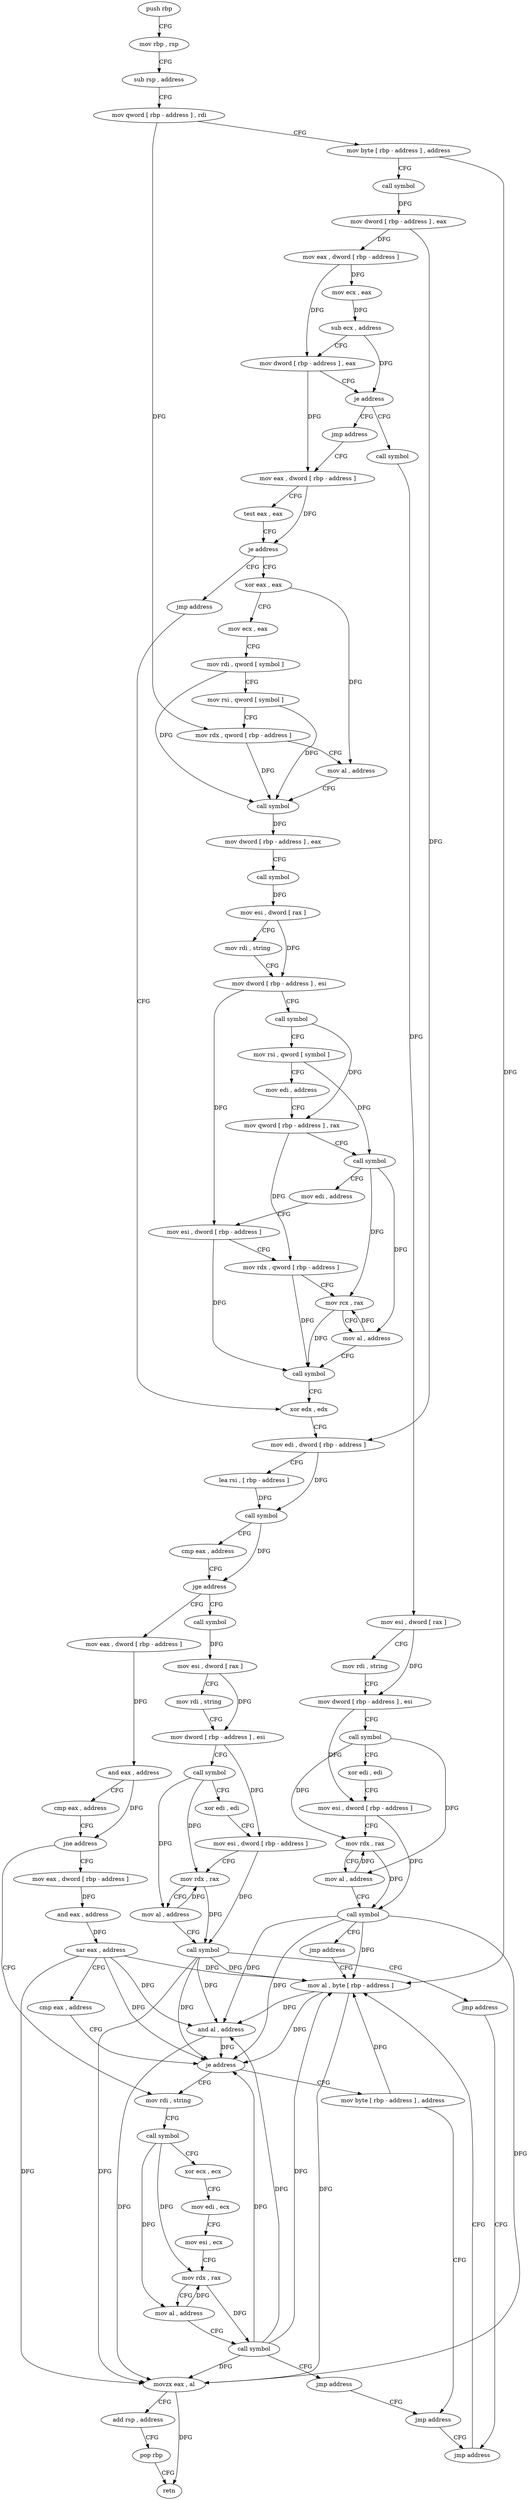 digraph "func" {
"4213776" [label = "push rbp" ]
"4213777" [label = "mov rbp , rsp" ]
"4213780" [label = "sub rsp , address" ]
"4213784" [label = "mov qword [ rbp - address ] , rdi" ]
"4213788" [label = "mov byte [ rbp - address ] , address" ]
"4213792" [label = "call symbol" ]
"4213797" [label = "mov dword [ rbp - address ] , eax" ]
"4213800" [label = "mov eax , dword [ rbp - address ]" ]
"4213803" [label = "mov ecx , eax" ]
"4213805" [label = "sub ecx , address" ]
"4213808" [label = "mov dword [ rbp - address ] , eax" ]
"4213811" [label = "je address" ]
"4213838" [label = "call symbol" ]
"4213817" [label = "jmp address" ]
"4213843" [label = "mov esi , dword [ rax ]" ]
"4213845" [label = "mov rdi , string" ]
"4213855" [label = "mov dword [ rbp - address ] , esi" ]
"4213858" [label = "call symbol" ]
"4213863" [label = "xor edi , edi" ]
"4213865" [label = "mov esi , dword [ rbp - address ]" ]
"4213868" [label = "mov rdx , rax" ]
"4213871" [label = "mov al , address" ]
"4213873" [label = "call symbol" ]
"4213878" [label = "jmp address" ]
"4214139" [label = "mov al , byte [ rbp - address ]" ]
"4213822" [label = "mov eax , dword [ rbp - address ]" ]
"4214142" [label = "and al , address" ]
"4214144" [label = "movzx eax , al" ]
"4214147" [label = "add rsp , address" ]
"4214151" [label = "pop rbp" ]
"4214152" [label = "retn" ]
"4213825" [label = "test eax , eax" ]
"4213827" [label = "je address" ]
"4213883" [label = "xor eax , eax" ]
"4213833" [label = "jmp address" ]
"4213885" [label = "mov ecx , eax" ]
"4213887" [label = "mov rdi , qword [ symbol ]" ]
"4213895" [label = "mov rsi , qword [ symbol ]" ]
"4213903" [label = "mov rdx , qword [ rbp - address ]" ]
"4213907" [label = "mov al , address" ]
"4213909" [label = "call symbol" ]
"4213914" [label = "mov dword [ rbp - address ] , eax" ]
"4213917" [label = "call symbol" ]
"4213922" [label = "mov esi , dword [ rax ]" ]
"4213924" [label = "mov rdi , string" ]
"4213934" [label = "mov dword [ rbp - address ] , esi" ]
"4213937" [label = "call symbol" ]
"4213942" [label = "mov rsi , qword [ symbol ]" ]
"4213950" [label = "mov edi , address" ]
"4213955" [label = "mov qword [ rbp - address ] , rax" ]
"4213959" [label = "call symbol" ]
"4213964" [label = "mov edi , address" ]
"4213969" [label = "mov esi , dword [ rbp - address ]" ]
"4213972" [label = "mov rdx , qword [ rbp - address ]" ]
"4213976" [label = "mov rcx , rax" ]
"4213979" [label = "mov al , address" ]
"4213981" [label = "call symbol" ]
"4213986" [label = "xor edx , edx" ]
"4214054" [label = "mov eax , dword [ rbp - address ]" ]
"4214057" [label = "and eax , address" ]
"4214060" [label = "cmp eax , address" ]
"4214063" [label = "jne address" ]
"4214089" [label = "mov rdi , string" ]
"4214069" [label = "mov eax , dword [ rbp - address ]" ]
"4214009" [label = "call symbol" ]
"4214014" [label = "mov esi , dword [ rax ]" ]
"4214016" [label = "mov rdi , string" ]
"4214026" [label = "mov dword [ rbp - address ] , esi" ]
"4214029" [label = "call symbol" ]
"4214034" [label = "xor edi , edi" ]
"4214036" [label = "mov esi , dword [ rbp - address ]" ]
"4214039" [label = "mov rdx , rax" ]
"4214042" [label = "mov al , address" ]
"4214044" [label = "call symbol" ]
"4214049" [label = "jmp address" ]
"4214134" [label = "jmp address" ]
"4213988" [label = "mov edi , dword [ rbp - address ]" ]
"4213991" [label = "lea rsi , [ rbp - address ]" ]
"4213995" [label = "call symbol" ]
"4214000" [label = "cmp eax , address" ]
"4214003" [label = "jge address" ]
"4214099" [label = "call symbol" ]
"4214104" [label = "xor ecx , ecx" ]
"4214106" [label = "mov edi , ecx" ]
"4214108" [label = "mov esi , ecx" ]
"4214110" [label = "mov rdx , rax" ]
"4214113" [label = "mov al , address" ]
"4214115" [label = "call symbol" ]
"4214120" [label = "jmp address" ]
"4214129" [label = "jmp address" ]
"4214072" [label = "and eax , address" ]
"4214077" [label = "sar eax , address" ]
"4214080" [label = "cmp eax , address" ]
"4214083" [label = "je address" ]
"4214125" [label = "mov byte [ rbp - address ] , address" ]
"4213776" -> "4213777" [ label = "CFG" ]
"4213777" -> "4213780" [ label = "CFG" ]
"4213780" -> "4213784" [ label = "CFG" ]
"4213784" -> "4213788" [ label = "CFG" ]
"4213784" -> "4213903" [ label = "DFG" ]
"4213788" -> "4213792" [ label = "CFG" ]
"4213788" -> "4214139" [ label = "DFG" ]
"4213792" -> "4213797" [ label = "DFG" ]
"4213797" -> "4213800" [ label = "DFG" ]
"4213797" -> "4213988" [ label = "DFG" ]
"4213800" -> "4213803" [ label = "DFG" ]
"4213800" -> "4213808" [ label = "DFG" ]
"4213803" -> "4213805" [ label = "DFG" ]
"4213805" -> "4213808" [ label = "CFG" ]
"4213805" -> "4213811" [ label = "DFG" ]
"4213808" -> "4213811" [ label = "CFG" ]
"4213808" -> "4213822" [ label = "DFG" ]
"4213811" -> "4213838" [ label = "CFG" ]
"4213811" -> "4213817" [ label = "CFG" ]
"4213838" -> "4213843" [ label = "DFG" ]
"4213817" -> "4213822" [ label = "CFG" ]
"4213843" -> "4213845" [ label = "CFG" ]
"4213843" -> "4213855" [ label = "DFG" ]
"4213845" -> "4213855" [ label = "CFG" ]
"4213855" -> "4213858" [ label = "CFG" ]
"4213855" -> "4213865" [ label = "DFG" ]
"4213858" -> "4213863" [ label = "CFG" ]
"4213858" -> "4213868" [ label = "DFG" ]
"4213858" -> "4213871" [ label = "DFG" ]
"4213863" -> "4213865" [ label = "CFG" ]
"4213865" -> "4213868" [ label = "CFG" ]
"4213865" -> "4213873" [ label = "DFG" ]
"4213868" -> "4213871" [ label = "CFG" ]
"4213868" -> "4213873" [ label = "DFG" ]
"4213871" -> "4213873" [ label = "CFG" ]
"4213871" -> "4213868" [ label = "DFG" ]
"4213873" -> "4213878" [ label = "CFG" ]
"4213873" -> "4214139" [ label = "DFG" ]
"4213873" -> "4214142" [ label = "DFG" ]
"4213873" -> "4214144" [ label = "DFG" ]
"4213873" -> "4214083" [ label = "DFG" ]
"4213878" -> "4214139" [ label = "CFG" ]
"4214139" -> "4214142" [ label = "DFG" ]
"4214139" -> "4214144" [ label = "DFG" ]
"4214139" -> "4214083" [ label = "DFG" ]
"4213822" -> "4213825" [ label = "CFG" ]
"4213822" -> "4213827" [ label = "DFG" ]
"4214142" -> "4214144" [ label = "DFG" ]
"4214142" -> "4214083" [ label = "DFG" ]
"4214144" -> "4214147" [ label = "CFG" ]
"4214144" -> "4214152" [ label = "DFG" ]
"4214147" -> "4214151" [ label = "CFG" ]
"4214151" -> "4214152" [ label = "CFG" ]
"4213825" -> "4213827" [ label = "CFG" ]
"4213827" -> "4213883" [ label = "CFG" ]
"4213827" -> "4213833" [ label = "CFG" ]
"4213883" -> "4213885" [ label = "CFG" ]
"4213883" -> "4213907" [ label = "DFG" ]
"4213833" -> "4213986" [ label = "CFG" ]
"4213885" -> "4213887" [ label = "CFG" ]
"4213887" -> "4213895" [ label = "CFG" ]
"4213887" -> "4213909" [ label = "DFG" ]
"4213895" -> "4213903" [ label = "CFG" ]
"4213895" -> "4213909" [ label = "DFG" ]
"4213903" -> "4213907" [ label = "CFG" ]
"4213903" -> "4213909" [ label = "DFG" ]
"4213907" -> "4213909" [ label = "CFG" ]
"4213909" -> "4213914" [ label = "DFG" ]
"4213914" -> "4213917" [ label = "CFG" ]
"4213917" -> "4213922" [ label = "DFG" ]
"4213922" -> "4213924" [ label = "CFG" ]
"4213922" -> "4213934" [ label = "DFG" ]
"4213924" -> "4213934" [ label = "CFG" ]
"4213934" -> "4213937" [ label = "CFG" ]
"4213934" -> "4213969" [ label = "DFG" ]
"4213937" -> "4213942" [ label = "CFG" ]
"4213937" -> "4213955" [ label = "DFG" ]
"4213942" -> "4213950" [ label = "CFG" ]
"4213942" -> "4213959" [ label = "DFG" ]
"4213950" -> "4213955" [ label = "CFG" ]
"4213955" -> "4213959" [ label = "CFG" ]
"4213955" -> "4213972" [ label = "DFG" ]
"4213959" -> "4213964" [ label = "CFG" ]
"4213959" -> "4213976" [ label = "DFG" ]
"4213959" -> "4213979" [ label = "DFG" ]
"4213964" -> "4213969" [ label = "CFG" ]
"4213969" -> "4213972" [ label = "CFG" ]
"4213969" -> "4213981" [ label = "DFG" ]
"4213972" -> "4213976" [ label = "CFG" ]
"4213972" -> "4213981" [ label = "DFG" ]
"4213976" -> "4213979" [ label = "CFG" ]
"4213976" -> "4213981" [ label = "DFG" ]
"4213979" -> "4213981" [ label = "CFG" ]
"4213979" -> "4213976" [ label = "DFG" ]
"4213981" -> "4213986" [ label = "CFG" ]
"4213986" -> "4213988" [ label = "CFG" ]
"4214054" -> "4214057" [ label = "DFG" ]
"4214057" -> "4214060" [ label = "CFG" ]
"4214057" -> "4214063" [ label = "DFG" ]
"4214060" -> "4214063" [ label = "CFG" ]
"4214063" -> "4214089" [ label = "CFG" ]
"4214063" -> "4214069" [ label = "CFG" ]
"4214089" -> "4214099" [ label = "CFG" ]
"4214069" -> "4214072" [ label = "DFG" ]
"4214009" -> "4214014" [ label = "DFG" ]
"4214014" -> "4214016" [ label = "CFG" ]
"4214014" -> "4214026" [ label = "DFG" ]
"4214016" -> "4214026" [ label = "CFG" ]
"4214026" -> "4214029" [ label = "CFG" ]
"4214026" -> "4214036" [ label = "DFG" ]
"4214029" -> "4214034" [ label = "CFG" ]
"4214029" -> "4214039" [ label = "DFG" ]
"4214029" -> "4214042" [ label = "DFG" ]
"4214034" -> "4214036" [ label = "CFG" ]
"4214036" -> "4214039" [ label = "CFG" ]
"4214036" -> "4214044" [ label = "DFG" ]
"4214039" -> "4214042" [ label = "CFG" ]
"4214039" -> "4214044" [ label = "DFG" ]
"4214042" -> "4214044" [ label = "CFG" ]
"4214042" -> "4214039" [ label = "DFG" ]
"4214044" -> "4214049" [ label = "CFG" ]
"4214044" -> "4214142" [ label = "DFG" ]
"4214044" -> "4214144" [ label = "DFG" ]
"4214044" -> "4214139" [ label = "DFG" ]
"4214044" -> "4214083" [ label = "DFG" ]
"4214049" -> "4214134" [ label = "CFG" ]
"4214134" -> "4214139" [ label = "CFG" ]
"4213988" -> "4213991" [ label = "CFG" ]
"4213988" -> "4213995" [ label = "DFG" ]
"4213991" -> "4213995" [ label = "DFG" ]
"4213995" -> "4214000" [ label = "CFG" ]
"4213995" -> "4214003" [ label = "DFG" ]
"4214000" -> "4214003" [ label = "CFG" ]
"4214003" -> "4214054" [ label = "CFG" ]
"4214003" -> "4214009" [ label = "CFG" ]
"4214099" -> "4214104" [ label = "CFG" ]
"4214099" -> "4214110" [ label = "DFG" ]
"4214099" -> "4214113" [ label = "DFG" ]
"4214104" -> "4214106" [ label = "CFG" ]
"4214106" -> "4214108" [ label = "CFG" ]
"4214108" -> "4214110" [ label = "CFG" ]
"4214110" -> "4214113" [ label = "CFG" ]
"4214110" -> "4214115" [ label = "DFG" ]
"4214113" -> "4214115" [ label = "CFG" ]
"4214113" -> "4214110" [ label = "DFG" ]
"4214115" -> "4214120" [ label = "CFG" ]
"4214115" -> "4214142" [ label = "DFG" ]
"4214115" -> "4214144" [ label = "DFG" ]
"4214115" -> "4214139" [ label = "DFG" ]
"4214115" -> "4214083" [ label = "DFG" ]
"4214120" -> "4214129" [ label = "CFG" ]
"4214129" -> "4214134" [ label = "CFG" ]
"4214072" -> "4214077" [ label = "DFG" ]
"4214077" -> "4214080" [ label = "CFG" ]
"4214077" -> "4214142" [ label = "DFG" ]
"4214077" -> "4214144" [ label = "DFG" ]
"4214077" -> "4214139" [ label = "DFG" ]
"4214077" -> "4214083" [ label = "DFG" ]
"4214080" -> "4214083" [ label = "CFG" ]
"4214083" -> "4214125" [ label = "CFG" ]
"4214083" -> "4214089" [ label = "CFG" ]
"4214125" -> "4214129" [ label = "CFG" ]
"4214125" -> "4214139" [ label = "DFG" ]
}
